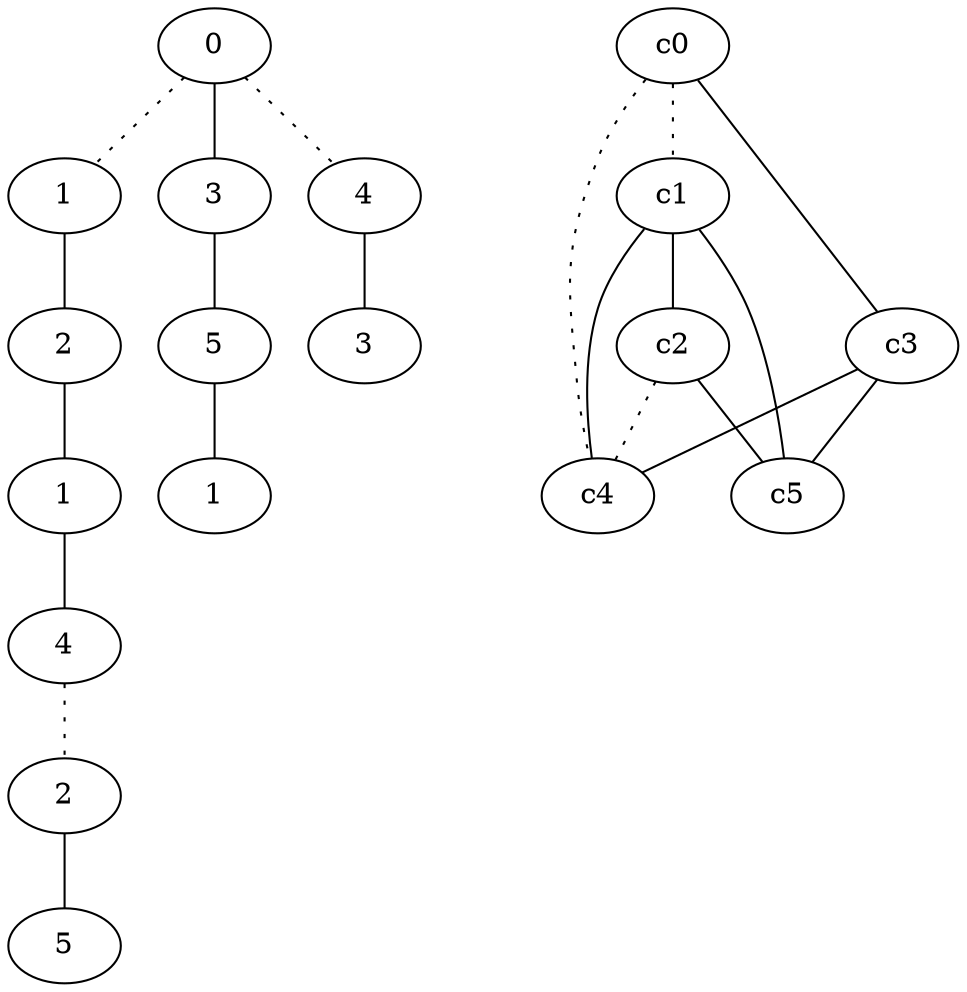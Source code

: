 graph {
a0[label=0];
a1[label=1];
a2[label=2];
a3[label=1];
a4[label=4];
a5[label=2];
a6[label=5];
a7[label=3];
a8[label=5];
a9[label=1];
a10[label=4];
a11[label=3];
a0 -- a1 [style=dotted];
a0 -- a7;
a0 -- a10 [style=dotted];
a1 -- a2;
a2 -- a3;
a3 -- a4;
a4 -- a5 [style=dotted];
a5 -- a6;
a7 -- a8;
a8 -- a9;
a10 -- a11;
c0 -- c1 [style=dotted];
c0 -- c3;
c0 -- c4 [style=dotted];
c1 -- c2;
c1 -- c4;
c1 -- c5;
c2 -- c4 [style=dotted];
c2 -- c5;
c3 -- c4;
c3 -- c5;
}
